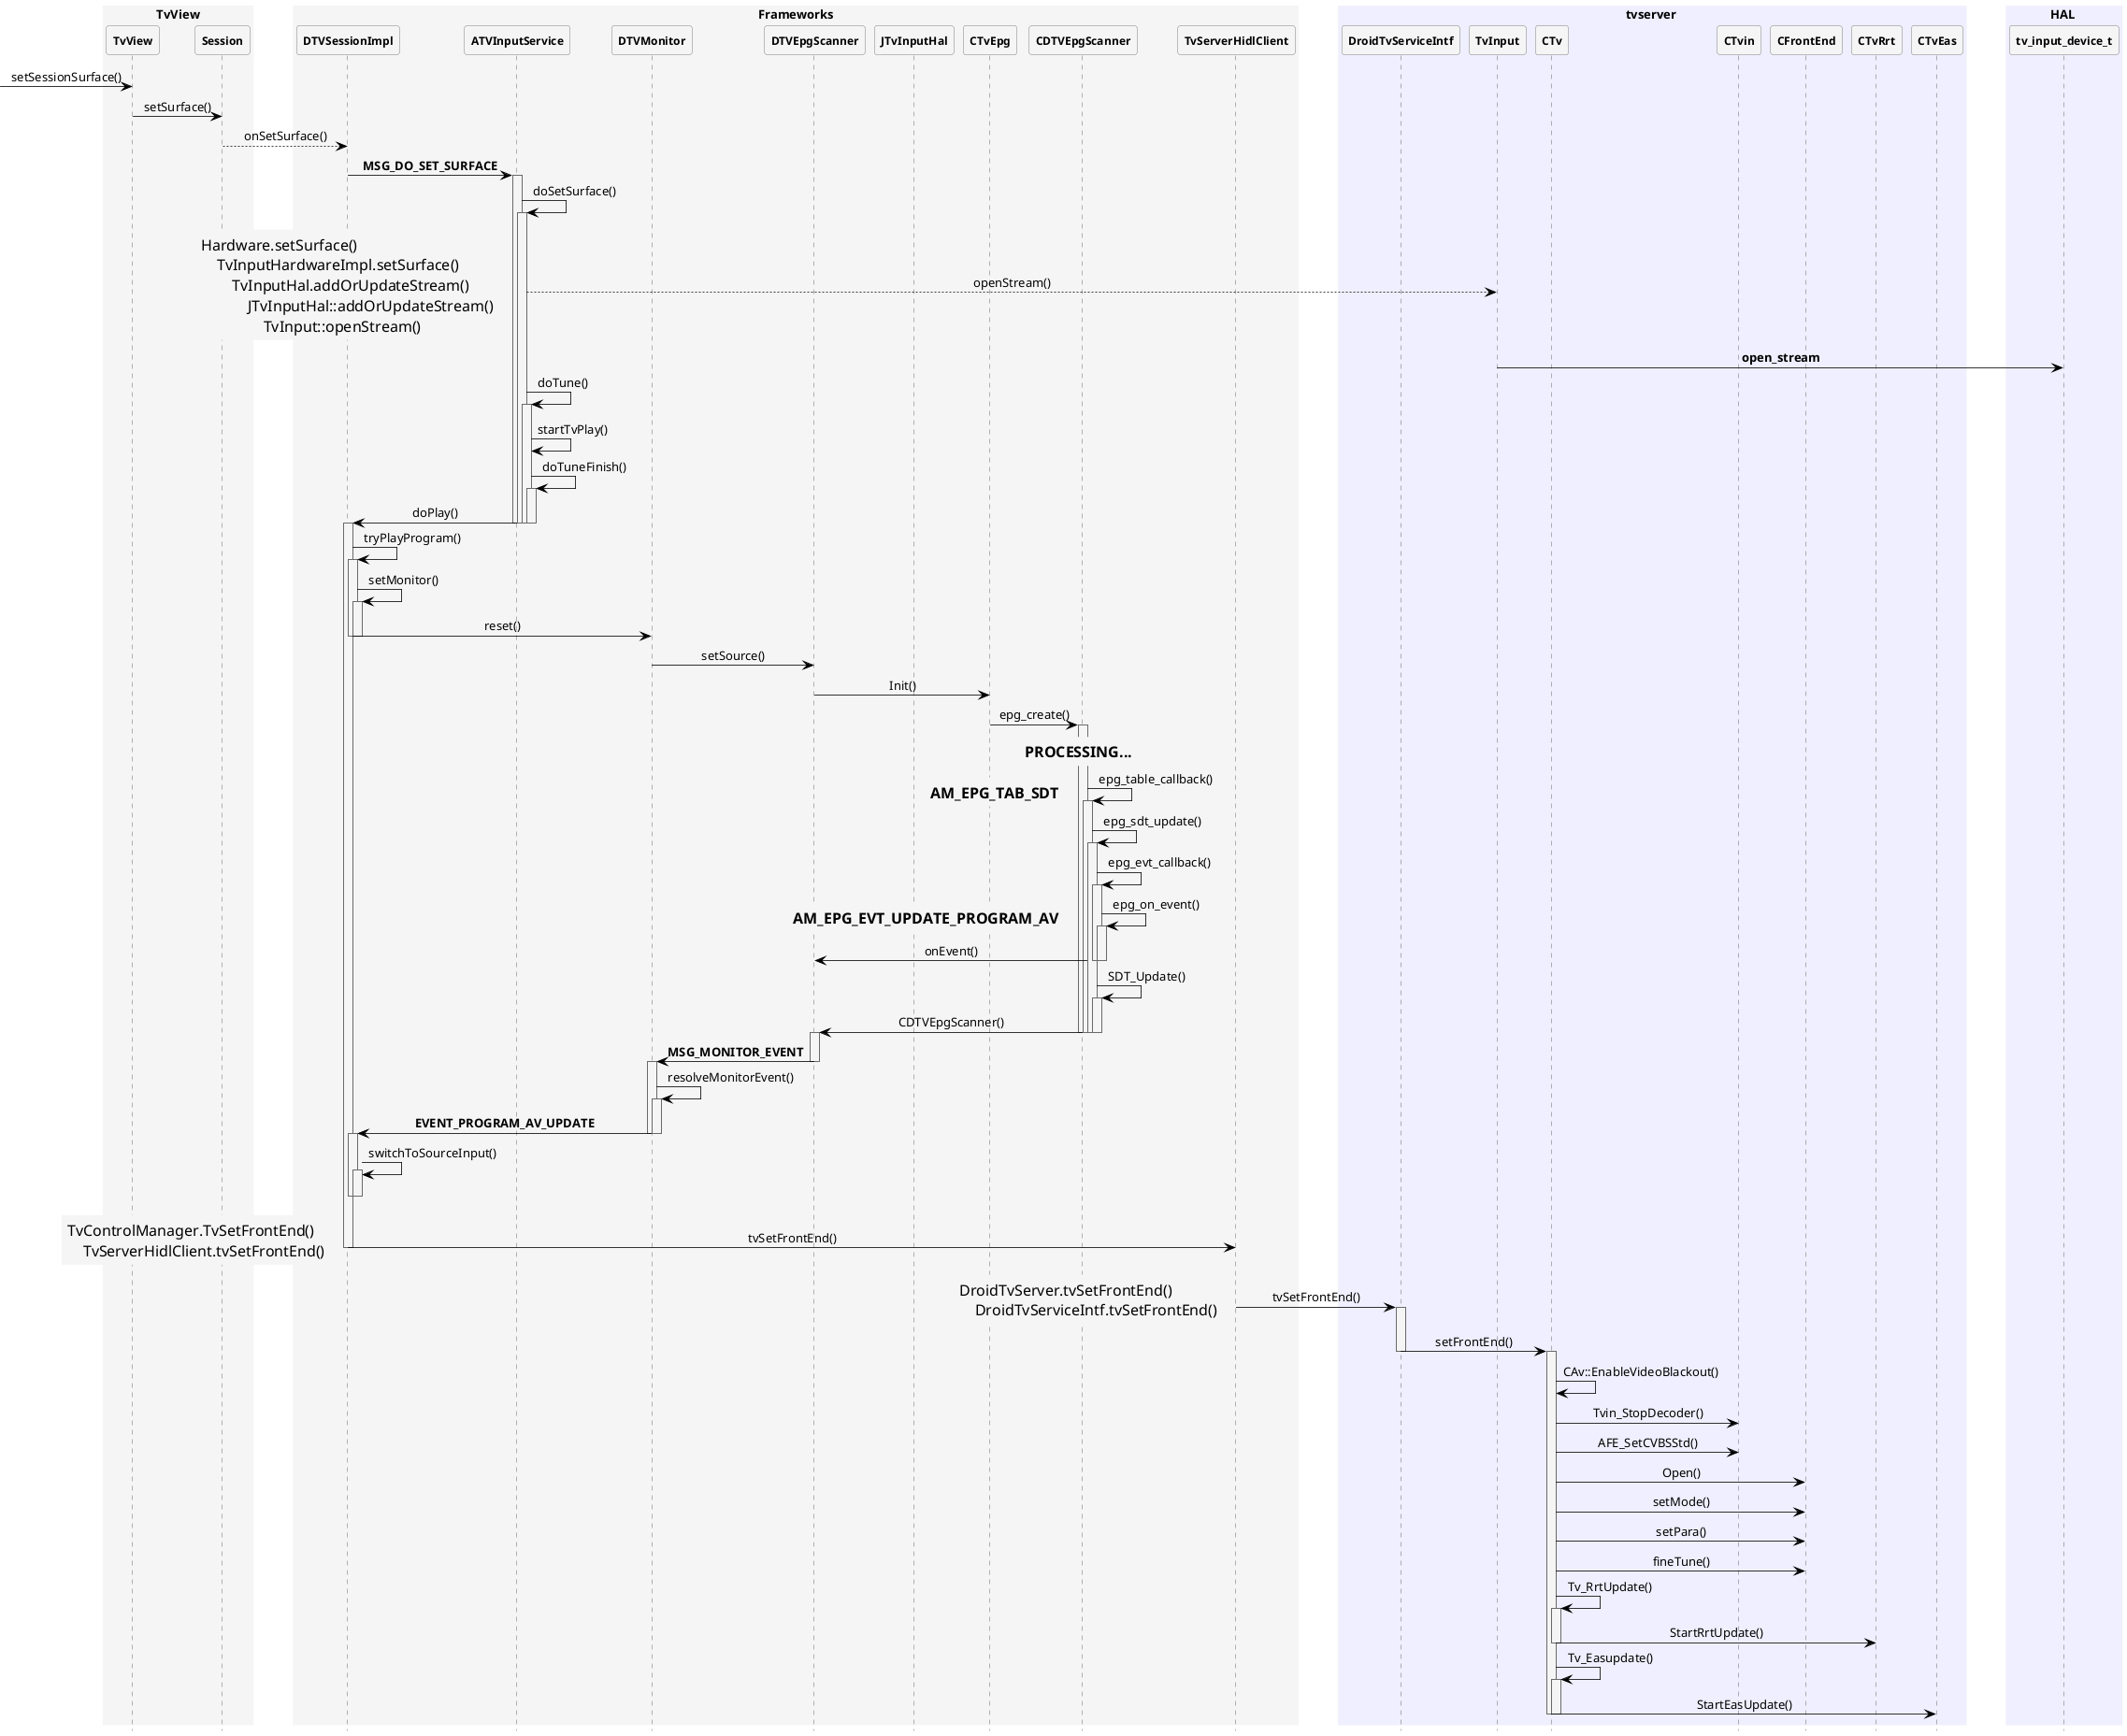 @startuml Amlogic_TV

hide footbox
skinparam {
    ' defaultFontName Abyssinica SIL
    Shadowing false
    backgroundColor white
    NoteFontColor #Black
    NoteFontSize 16
    NoteTextAlignment left
    NoteBackgroundColor WhiteSmoke
    NoteColor transparent
    NoteBorderThickness 0
    NoteBorderColor transparent
    NoteBorderThickness 0
    NoteShadowing false
    ParticipantPadding 0
    BoxPadding 20
    dpi 96
    ClassBackgroundColor transparent
    ClassHeaderBackgroundColor lightgreen
    ClassStereotypeFontColor transparent
    SequenceBoxBordercolor WhiteSmoke
    SequenceBoxFontSize 24
    SequenceBoxFontColor Black
    SequenceBoxBackgroundColor WhiteSmoke
    SequenceLifeLineBackgroundColor WhiteSmoke
    SequenceMessageAlignment center
    SequenceGroupHeaderFontColor White
    SequenceGroupHeaderFontSize 20
    SequenceGroupBackgroundColor DarkOliveGreen
    SequenceGroupBodyBackgroundColor transparent
    SequenceGroupBorderThickness 4
    SequenceGroupBorderColor DarkOliveGreen
    ' transparent
    sequence {
        ParticipantBackgroundColor WhiteSmoke
        ParticipantBorderColor Gray
        ParticipantFontStyle Bold
        ParticipantFontSize 12
        ParticipantPadding 0

        LifeLineBorderColor DimGray
        ArrowColor Black
        ArrowThickness 0.8
        ColorArrowSeparationSpace 30
    }
}

box TvView
participant TvView
participant Session
end box

box Frameworks
participant DTVSessionImpl
participant ATVInputService
' participant Hardware
' participant TvInputHardwareImpl
' participant TvInputHal
' participant TvControlManager
participant DTVMonitor
participant DTVEpgScanner
' end box

' box native
participant JTvInputHal
participant CTvEpg
participant CDTVEpgScanner
participant TvServerHidlClient
end box

box tvserver #EFEFFF
' participant DroidTvServer
participant DroidTvServiceIntf
participant TvInput
participant CTv
' participant CAv
participant CTvin
participant CFrontEnd
participant CTvRrt
participant CTvEas
end box

box libtv
end box

box HAL #EFEFFF
participant tv_input_device_t
end box

->TvView:setSessionSurface()
TvView->Session:setSurface()
Session-->DTVSessionImpl:onSetSurface()
DTVSessionImpl->ATVInputService:**MSG_DO_SET_SURFACE**
activate ATVInputService
ATVInputService->ATVInputService:doSetSurface()
activate ATVInputService

' ATVInputService->Hardware:setSurface()
' Hardware->TvInputHardwareImpl:setSurface()
' TvInputHardwareImpl->TvInputHal:addOrUpdateStream()
' TvInputHal->JTvInputHal:addOrUpdateStream()
' JTvInputHal-->TvInput:openStream()
ATVInputService-->TvInput:openStream()
note left:Hardware.setSurface()\n\
    TvInputHardwareImpl.setSurface()\n\
        TvInputHal.addOrUpdateStream()\n\
            JTvInputHal::addOrUpdateStream()\n\
                TvInput::openStream()
TvInput->tv_input_device_t:**open_stream**

ATVInputService->ATVInputService:doTune()
activate ATVInputService
ATVInputService->ATVInputService:startTvPlay()
ATVInputService->ATVInputService:doTuneFinish()
activate ATVInputService
ATVInputService->DTVSessionImpl:doPlay()
deactivate ATVInputService
deactivate ATVInputService
deactivate ATVInputService
deactivate ATVInputService
activate DTVSessionImpl
DTVSessionImpl->DTVSessionImpl:tryPlayProgram()
activate DTVSessionImpl

DTVSessionImpl->DTVSessionImpl:setMonitor()
activate DTVSessionImpl
DTVSessionImpl->DTVMonitor:reset()
deactivate DTVSessionImpl
deactivate DTVSessionImpl
DTVMonitor->DTVEpgScanner:setSource()
DTVEpgScanner->CTvEpg:Init()
CTvEpg->CDTVEpgScanner:epg_create()
activate CDTVEpgScanner
note over CDTVEpgScanner:**PROCESSING...**
CDTVEpgScanner->CDTVEpgScanner:epg_table_callback()
note left:**AM_EPG_TAB_SDT**
activate CDTVEpgScanner
CDTVEpgScanner->CDTVEpgScanner:epg_sdt_update()
activate CDTVEpgScanner
CDTVEpgScanner->CDTVEpgScanner:epg_evt_callback()
activate CDTVEpgScanner
CDTVEpgScanner->CDTVEpgScanner:epg_on_event()
note left:**AM_EPG_EVT_UPDATE_PROGRAM_AV**
activate CDTVEpgScanner
CDTVEpgScanner->DTVEpgScanner:onEvent()
deactivate CDTVEpgScanner
deactivate CDTVEpgScanner

CDTVEpgScanner->CDTVEpgScanner:SDT_Update()
activate CDTVEpgScanner
CDTVEpgScanner->DTVEpgScanner:CDTVEpgScanner()
deactivate CDTVEpgScanner
deactivate CDTVEpgScanner
deactivate CDTVEpgScanner
deactivate CDTVEpgScanner
activate DTVEpgScanner
DTVEpgScanner->DTVMonitor:**MSG_MONITOR_EVENT**
deactivate DTVEpgScanner
activate DTVMonitor
DTVMonitor->DTVMonitor:resolveMonitorEvent()
activate DTVMonitor
DTVMonitor->DTVSessionImpl:**EVENT_PROGRAM_AV_UPDATE**
deactivate DTVMonitor
deactivate DTVMonitor
activate DTVSessionImpl
DTVSessionImpl->DTVSessionImpl:switchToSourceInput()
activate DTVSessionImpl
deactivate DTVSessionImpl
deactivate DTVSessionImpl


' DTVSessionImpl->TvControlManager:TvSetFrontEnd()
DTVSessionImpl->TvServerHidlClient:tvSetFrontEnd()
note left:TvControlManager.TvSetFrontEnd()\n\
    TvServerHidlClient.tvSetFrontEnd()
deactivate DTVSessionImpl
deactivate DTVSessionImpl
deactivate DTVSessionImpl
deactivate DTVSessionImpl
' TvControlManager->TvServerHidlClient:tvSetFrontEnd()
' TvServerHidlClient-->DroidTvServer:tvSetFrontEnd()
' DroidTvServer->DroidTvServiceIntf:tvSetFrontEnd()
TvServerHidlClient->DroidTvServiceIntf:tvSetFrontEnd()
note left:DroidTvServer.tvSetFrontEnd()\n\
    DroidTvServiceIntf.tvSetFrontEnd()
activate DroidTvServiceIntf
DroidTvServiceIntf->CTv:setFrontEnd()
deactivate DroidTvServiceIntf
activate CTv
CTv->CTv:CAv::EnableVideoBlackout()
CTv->CTvin:Tvin_StopDecoder()
CTv->CTvin:AFE_SetCVBSStd()
CTv->CFrontEnd:Open()
CTv->CFrontEnd:setMode()
CTv->CFrontEnd:setPara()
CTv->CFrontEnd:fineTune()
CTv->CTv:Tv_RrtUpdate()
activate CTv
CTv->CTvRrt:StartRrtUpdate()
deactivate CTv
CTv->CTv:Tv_Easupdate()
activate CTv
CTv->CTvEas:StartEasUpdate()
deactivate CTv
deactivate CTv

@enduml